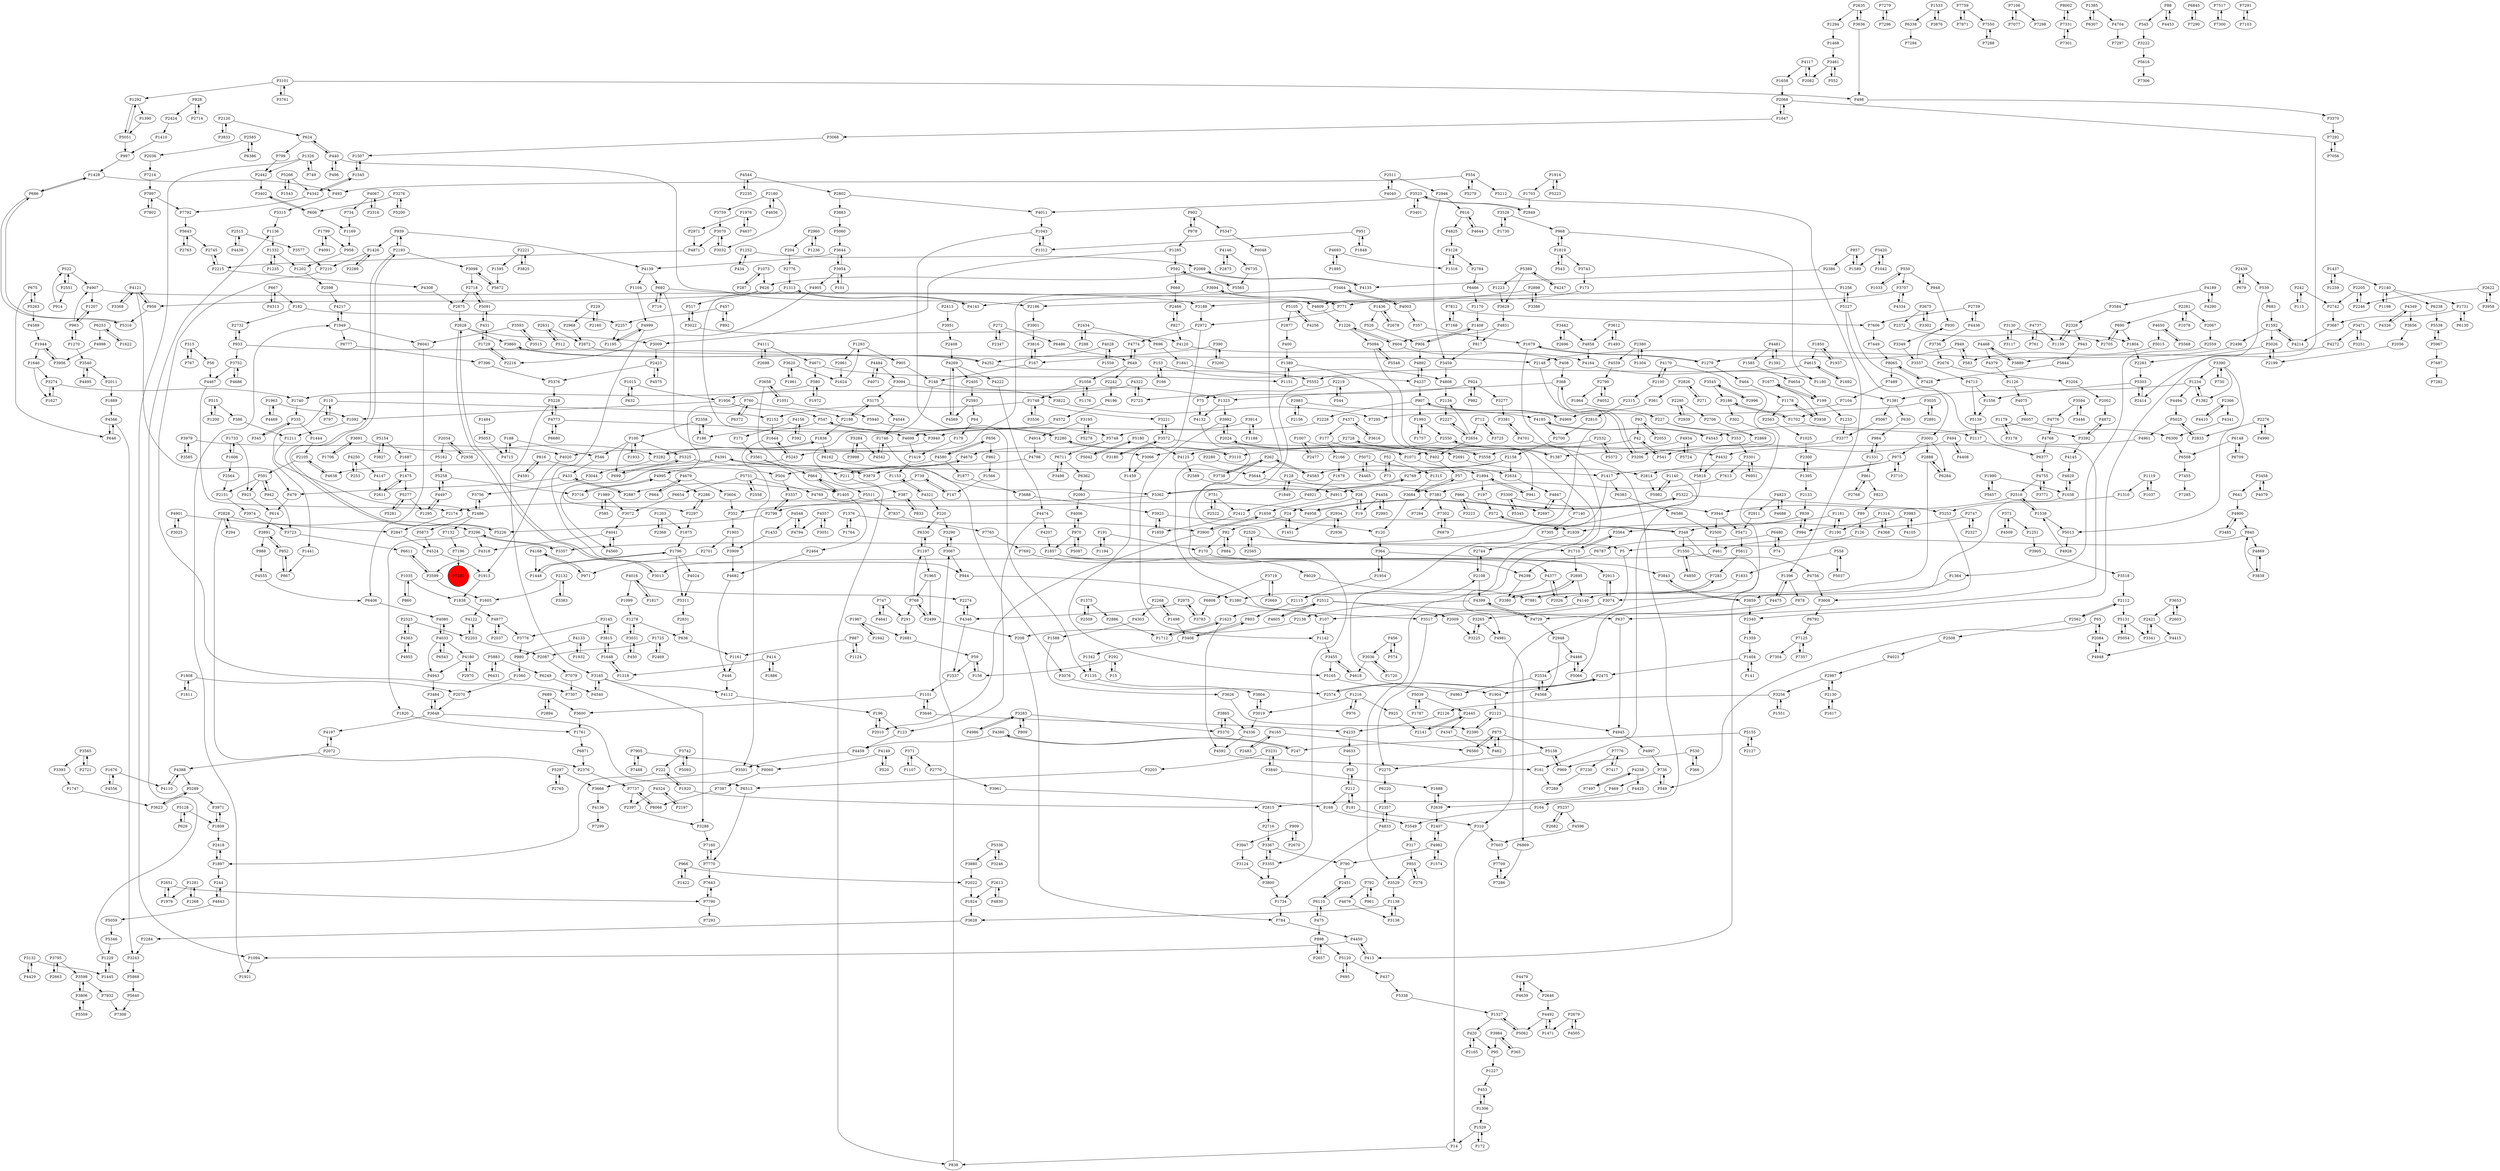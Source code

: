 digraph {
	P1428 -> P493
	P1498 -> P3408
	P2442 -> P3402
	P4592 -> P161
	P7104 -> P7295
	P3572 -> P3180
	P968 -> P1180
	P4877 -> P2037
	P2072 -> P4197
	P2358 -> P100
	P7279 -> P7296
	P1687 -> P1475
	P3761 -> P3101
	P1007 -> P2477
	P4133 -> P1932
	P4143 -> P1313
	P4388 -> P4110
	P3992 -> P2024
	P2961 -> P1624
	P3165 -> P3288
	P504 -> P3337
	P89 -> P126
	P4466 -> P5066
	P5568 -> P4650
	P161 -> P7289
	P1223 -> P3629
	P1007 -> P402
	P839 -> P994
	P4168 -> P971
	P1376 -> P1764
	P2523 -> P2203
	P4341 -> P6300
	P4197 -> P2072
	P2002 -> P4872
	P1533 -> P6338
	P14 -> P838
	P768 -> P1197
	P646 -> P4566
	P4020 -> P1913
	P1436 -> P526
	P3974 -> P3723
	P2728 -> P4125
	P3648 -> P4197
	P4140 -> P3517
	P2130 -> P2987
	P5062 -> P1527
	P4544 -> P2802
	P4222 -> P4474
	P2108 -> P4399
	P675 -> P646
	P3302 -> P3675
	P1894 -> P197
	P2295 -> P2939
	P335 -> P1444
	P1993 -> P1757
	P7905 -> P7488
	P3464 -> P4003
	P1731 -> P6130
	P1809 -> P2418
	P420 -> P2165
	P2993 -> P4454
	P5087 -> P970
	P1404 -> P141
	P4715 -> P188
	P3577 -> P7210
	P4117 -> P1658
	P1278 -> P636
	P1897 -> P2418
	P898 -> P2657
	P6298 -> P3380
	P3529 -> P1138
	P1877 -> P3688
	P7428 -> P8065
	P827 -> P2466
	P2423 -> P5376
	P2888 -> P6284
	P2281 -> P2067
	P1605 -> P4122
	P5094 -> P3529
	P4755 -> P3771
	P1498 -> P2268
	P1841 -> P4808
	P7417 -> P7776
	P498 -> P3370
	P3274 -> P1627
	P4349 -> P4326
	P2744 -> P2108
	P686 -> P5316
	P1710 -> P2695
	P5131 -> P5054
	P4548 -> P4794
	P3540 -> P2011
	P4997 -> P736
	P4052 -> P2790
	P7383 -> P7302
	P4347 -> P462
	P7759 -> P7871
	P1099 -> P1278
	P7106 -> P7077
	P554 -> P5279
	P1622 -> P6253
	P1734 -> P784
	P1256 -> P4609
	P220 -> P3290
	P4798 -> P3879
	P390 -> P167
	P2934 -> P1451
	P1729 -> P431
	P994 -> P839
	P592 -> P669
	P100 -> P1933
	P1058 -> P1748
	P2565 -> P2520
	P2946 -> P3459
	P2268 -> P1498
	P2340 -> P1359
	P2280 -> P547
	P2598 -> P4217
	P3442 -> P4858
	P2158 -> P4583
	P1259 -> P1437
	P4943 -> P3484
	P294 -> P2828
	P7286 -> P7709
	P4524 -> P1913
	P3742 -> P5093
	P6586 -> P2500
	P4147 -> P2611
	P949 -> P1279
	P2739 -> P4436
	P3265 -> P3225
	P2445 -> P2141
	P1316 -> P3128
	P3051 -> P4557
	P630 -> P984
	P3455 -> P5165
	P4363 -> P2523
	P1857 -> P6298
	P5072 -> P4465
	P3688 -> P3923
	P4492 -> P1471
	P3390 -> P5013
	P123 -> P4459
	P3251 -> P3471
	P1161 -> P446
	P4168 -> P1448
	P1659 -> P3900
	P1748 -> P2152
	P3938 -> P1178
	P6879 -> P7302
	P2869 -> P5818
	P541 -> P42
	P387 -> P833
	P1281 -> P1979
	P2551 -> P522
	P4170 -> P2100
	P1234 -> P1382
	P302 -> P1387
	P930 -> P3349
	P6508 -> P7455
	P3984 -> P365
	P3124 -> P3800
	P4033 -> P4180
	P8002 -> P7331
	P371 -> P2770
	P2123 -> P2390
	P2913 -> P3074
	P469 -> P2815
	P1417 -> P1380
	P4149 -> P520
	P4149 -> P8060
	P4388 -> P5289
	P5066 -> P4466
	P3393 -> P1747
	P966 -> P2022
	P6611 -> P3599
	P1382 -> P1234
	P2408 -> P4269
	P5059 -> P5346
	P4823 -> P2911
	P924 -> P982
	P5552 -> P3355
	P768 -> P291
	P1405 -> P864
	P522 -> P4907
	P771 -> P2972
	P1292 -> P1390
	P580 -> P1972
	P2424 -> P1410
	P288 -> P2434
	P712 -> P3725
	P390 -> P3200
	P7214 -> P7997
	P3074 -> P3265
	P1107 -> P371
	P291 -> P2681
	P809 -> P3283
	P3283 -> P4986
	P3001 -> P6284
	P4474 -> P123
	P1617 -> P2130
	P2469 -> P1725
	P1268 -> P1281
	P1364 -> P3074
	P4755 -> P2518
	P1094 -> P1921
	P7932 -> P7308
	P1310 -> P5253
	P2113 -> P803
	P2380 -> P4559
	P669 -> P2466
	P3044 -> P3756
	P887 -> P1161
	P5105 -> P4256
	P3001 -> P2888
	P5015 -> P583
	P2611 -> P1475
	P1178 -> P2563
	P1448 -> P1796
	P4185 -> P2700
	P1914 -> P5223
	P82 -> P170
	P2117 -> P6377
	P1559 -> P4028
	P624 -> P440
	P2087 -> P7079
	P1796 -> P1448
	P924 -> P2723
	P2747 -> P348
	P5072 -> P2634
	P7812 -> P7606
	P958 -> P1202
	P4572 -> P4698
	P5154 -> P3827
	P2105 -> P591
	P4170 -> P5066
	P366 -> P530
	P2875 -> P4146
	P3865 -> P4336
	P153 -> P166
	P2451 -> P6110
	P4346 -> P2537
	P3710 -> P975
	P4945 -> P4997
	P1824 -> P3628
	P1895 -> P4693
	P909 -> P2670
	P177 -> P2691
	P3035 -> P2891
	P1138 -> P3628
	P3098 -> P2718
	P5883 -> P6249
	P695 -> P5120
	P4892 -> P4237
	P335 -> P345
	P7997 -> P7792
	P1073 -> P287
	P5162 -> P5258
	P4557 -> P4794
	P1140 -> P5982
	P3594 -> P4776
	P3471 -> P4272
	P3031 -> P450
	P4704 -> P7297
	P7776 -> P7230
	P5731 -> P2558
	P2215 -> P4308
	P5 -> P310
	P1550 -> P4850
	P3523 -> P3401
	P7132 -> P7196
	P4774 -> P649
	P3771 -> P4755
	P3840 -> P3231
	P2034 -> P2938
	P2718 -> P2675
	P4871 -> P2215
	P2216 -> P1729
	P8029 -> P7881
	P197 -> P572
	P1990 -> P1038
	P2132 -> P3383
	P3256 -> P1551
	P414 -> P1886
	P2972 -> P1459
	P4033 -> P4080
	P1015 -> P1956
	P1748 -> P3536
	P1949 -> P6041
	P7997 -> P7802
	P1703 -> P2949
	P95 -> P1227
	P1252 -> P2069
	P2551 -> P914
	P6383 -> P6586
	P5883 -> P6431
	P4391 -> P3879
	P1015 -> P632
	P2523 -> P4363
	P1949 -> P6777
	P951 -> P1312
	P2439 -> P679
	P1170 -> P1408
	P1035 -> P860
	P3653 -> P2421
	P2522 -> P751
	P2284 -> P3243
	P4877 -> P3776
	P3725 -> P712
	P892 -> P457
	P8065 -> P7428
	P2558 -> P5731
	P7770 -> P7643
	P1677 -> P199
	P3752 -> P4467
	P2763 -> P5643
	P1176 -> P1058
	P28 -> P19
	P402 -> P57
	P3420 -> P1589
	P1545 -> P4342
	P1226 -> P604
	P4321 -> P220
	P683 -> P1592
	P1408 -> P904
	P4091 -> P1799
	P6480 -> P74
	P790 -> P2451
	P1313 -> P4143
	P3485 -> P4900
	P768 -> P2499
	P2698 -> P4111
	P526 -> P904
	P494 -> P4408
	P7396 -> P5376
	P4823 -> P4688
	P3743 -> P173
	P2205 -> P2742
	P5289 -> P3971
	P3838 -> P4869
	P4326 -> P4349
	P6338 -> P7294
	P5200 -> P3276
	P970 -> P4006
	P546 -> P433
	P2174 -> P2847
	P878 -> P4729
	P211 -> P387
	P2888 -> P4140
	P692 -> P719
	P686 -> P1428
	P1624 -> P1293
	P948 -> P930
	P591 -> P942
	P4003 -> P357
	P6711 -> P3498
	P167 -> P3816
	P1313 -> P3940
	P4794 -> P4548
	P3827 -> P5154
	P1538 -> P5013
	P1169 -> P958
	P4322 -> P1956
	P220 -> P6330
	P5565 -> P592
	P7455 -> P7285
	P2706 -> P2869
	P1408 -> P817
	P5165 -> P1904
	P1285 -> P3009
	P4468 -> P3889
	P2550 -> P3066
	P2716 -> P3367
	P310 -> P7603
	P4679 -> P3604
	P1592 -> P5026
	P110 -> P797
	P6792 -> P7125
	P5509 -> P3806
	P24 -> P1451
	P1799 -> P4091
	P5093 -> P3742
	P3561 -> P864
	P2414 -> P5303
	P4023 -> P2987
	P5180 -> P4125
	P3368 -> P4121
	P1976 -> P4637
	P433 -> P479
	P7905 -> P8060
	P7288 -> P7550
	P2520 -> P1710
	P4121 -> P3368
	P4121 -> P956
	P1954 -> P364
	P6480 -> P6787
	P2439 -> P539
	P988 -> P4555
	P1331 -> P984
	P73 -> P52
	P5091 -> P431
	P3392 -> P4145
	P3128 -> P2784
	P4006 -> P970
	P4410 -> P2366
	P3383 -> P2132
	P1375 -> P2886
	P2634 -> P4847
	P550 -> P3707
	P2276 -> P2833
	P272 -> P2347
	P3623 -> P5289
	P852 -> P867
	P3280 -> P1417
	P1179 -> P3178
	P1606 -> P1733
	P4075 -> P6057
	P3009 -> P2423
	P1937 -> P1850
	P88 -> P545
	P3296 -> P3357
	P1903 -> P2701
	P2037 -> P4877
	P182 -> P2732
	P2180 -> P3759
	P3446 -> P3594
	P1417 -> P6383
	P1035 -> P1838
	P558 -> P1833
	P4901 -> P3025
	P3223 -> P866
	P42 -> P541
	P6377 -> P4755
	P7489 -> P7104
	P4346 -> P2274
	P1306 -> P453
	P2126 -> P4233
	P5336 -> P3246
	P4497 -> P5258
	P3565 -> P3393
	P2140 -> P1731
	P624 -> P799
	P3646 -> P1101
	P574 -> P456
	P6560 -> P875
	P4670 -> P211
	P4439 -> P2515
	P2675 -> P2628
	P3859 -> P3843
	P4773 -> P5228
	P2165 -> P420
	P2315 -> P2810
	P262 -> P3738
	P855 -> P278
	P1730 -> P3528
	P4469 -> P1963
	P1920 -> P222
	P2872 -> P2148
	P5155 -> P247
	P4252 -> P5552
	P6057 -> P4543
	P2357 -> P4833
	P861 -> P823
	P4540 -> P3165
	P4969 -> P907
	P4467 -> P2174
	P4958 -> P5322
	P3523 -> P2949
	P530 -> P969
	P1648 -> P3815
	P3909 -> P4682
	P2971 -> P4871
	P2728 -> P3558
	P1256 -> P5127
	P3905 -> P3518
	P2328 -> P1159
	P816 -> P4591
	P368 -> P1323
	P5303 -> P1556
	P2585 -> P6386
	P2802 -> P3883
	P2696 -> P3442
	P6253 -> P1622
	P7331 -> P8002
	P6680 -> P4773
	P7077 -> P7106
	P2300 -> P1395
	P1702 -> P5186
	P1731 -> P3687
	P3130 -> P1804
	P1819 -> P3743
	P2327 -> P2747
	P939 -> P2193
	P242 -> P2742
	P3341 -> P2421
	P3117 -> P3130
	P5042 -> P5180
	P4776 -> P4768
	P1747 -> P3623
	P1848 -> P951
	P616 -> P4644
	P1216 -> P3019
	P3067 -> P944
	P3282 -> P1836
	P2603 -> P3653
	P4105 -> P3983
	P2654 -> P2134
	P2515 -> P3577
	P196 -> P2010
	P3954 -> P101
	P8066 -> P7737
	P6307 -> P1385
	P5284 -> P4542
	P414 -> P1318
	P6372 -> P760
	P1761 -> P6871
	P2297 -> P1875
	P4825 -> P3128
	P4391 -> P4638
	P4999 -> P1195
	P3658 -> P3362
	P3716 -> P4995
	P3900 -> P1659
	P3101 -> P498
	P2134 -> P2227
	P3719 -> P6808
	P3408 -> P1342
	P2613 -> P1824
	P2676 -> P3204
	P530 -> P366
	P2512 -> P4605
	P4481 -> P1392
	P292 -> P15
	P547 -> P186
	P3461 -> P552
	P1092 -> P1211
	P6777 -> P7396
	P1746 -> P4542
	P3646 -> P4233
	P799 -> P2442
	P1179 -> P3392
	P1216 -> P976
	P2894 -> P689
	P128 -> P28
	P656 -> P862
	P3036 -> P1720
	P1389 -> P1151
	P3616 -> P4371
	P7871 -> P7759
	P4041 -> P4560
	P1692 -> P4615
	P1678 -> P4921
	P3954 -> P3644
	P626 -> P517
	P2705 -> P690
	P1894 -> P941
	P6869 -> P7286
	P4833 -> P1734
	P1961 -> P3620
	P739 -> P147
	P42 -> P3110
	P1235 -> P1332
	P4583 -> P262
	P3806 -> P3598
	P6431 -> P5883
	P440 -> P496
	P1140 -> P161
	P4125 -> P2589
	P348 -> P1550
	P1437 -> P2140
	P951 -> P1848
	P554 -> P493
	P689 -> P3600
	P2423 -> P4575
	P7210 -> P7307
	P4112 -> P196
	P3951 -> P2408
	P4556 -> P1676
	P4120 -> P4164
	P5258 -> P4497
	P3545 -> P2996
	P7687 -> P7282
	P1658 -> P2068
	P7160 -> P7770
	P7606 -> P7449
	P1606 -> P2564
	P1295 -> P4497
	P65 -> P549
	P3691 -> P1706
	P4773 -> P6680
	P4033 -> P4943
	P1956 -> P1092
	P862 -> P1566
	P1202 -> P2598
	P461 -> P3013
	P364 -> P3843
	P2407 -> P4982
	P3947 -> P3124
	P7709 -> P7286
	P5748 -> P6711
	P861 -> P2768
	P74 -> P6480
	P3094 -> P3175
	P923 -> P614
	P2563 -> P1025
	P1956 -> P547
	P7792 -> P5643
	P7812 -> P7168
	P4633 -> P55
	P4380 -> P247
	P4484 -> P4071
	P3944 -> P5471
	P2628 -> P3860
	P4693 -> P1316
	P2635 -> P3636
	P4650 -> P5568
	P4544 -> P2235
	P191 -> P1194
	P5051 -> P997
	P2631 -> P512
	P7881 -> P7283
	P52 -> P73
	P3110 -> P2280
	P3684 -> P120
	P2798 -> P3337
	P4432 -> P5818
	P1426 -> P2289
	P1920 -> P2815
	P3961 -> P168
	P1468 -> P3461
	P2765 -> P5297
	P413 -> P4450
	P2975 -> P3783
	P365 -> P3984
	P5511 -> P2798
	P7140 -> P7305
	P5155 -> P2127
	P2180 -> P4656
	P4342 -> P7792
	P866 -> P2697
	P1875 -> P1796
	P3979 -> P3585
	P736 -> P549
	P3175 -> P4044
	P2486 -> P5873
	P4637 -> P1976
	P734 -> P1169
	P4713 -> P1556
	P3594 -> P3446
	P4568 -> P2534
	P244 -> P4843
	P7383 -> P7284
	P4474 -> P4207
	P2593 -> P64
	P4934 -> P3558
	P583 -> P949
	P3891 -> P988
	P1422 -> P966
	P2776 -> P1313
	P2486 -> P7132
	P760 -> P2297
	P2574 -> P2475
	P4269 -> P4222
	P4639 -> P4479
	P7296 -> P7279
	P792 -> P4676
	P5091 -> P2718
	P515 -> P1200
	P5228 -> P4773
	P2295 -> P2706
	P907 -> P4969
	P904 -> P4892
	P4986 -> P3283
	P2898 -> P3386
	P2140 -> P1198
	P2622 -> P3958
	P4557 -> P3051
	P4591 -> P816
	P3274 -> P1740
	P5281 -> P5277
	P6513 -> P7770
	P1864 -> P227
	P5731 -> P4769
	P2193 -> P3098
	P636 -> P1161
	P315 -> P56
	P3283 -> P5370
	P5105 -> P2877
	P171 -> P3561
	P1037 -> P1119
	P3983 -> P994
	P2701 -> P971
	P6845 -> P7290
	P4858 -> P4164
	P186 -> P2358
	P3707 -> P4334
	P1304 -> P2380
	P6162 -> P5644
	P1285 -> P592
	P2593 -> P4569
	P4132 -> P3517
	P5277 -> P5281
	P2072 -> P4388
	P550 -> P948
	P5724 -> P4934
	P4830 -> P2613
	P4609 -> P1226
	P2483 -> P4165
	P7759 -> P7550
	P4495 -> P3540
	P1445 -> P1229
	P3880 -> P2022
	P1433 -> P3909
	P2635 -> P1294
	P4380 -> P4459
	P2589 -> P4911
	P2739 -> P7606
	P1197 -> P1965
	P93 -> P42
	P1236 -> P2960
	P4067 -> P3316
	P3572 -> P4432
	P942 -> P591
	P4258 -> P4425
	P550 -> P1033
	P761 -> P4737
	P2010 -> P196
	P4955 -> P4363
	P147 -> P739
	P5223 -> P1914
	P1679 -> P1279
	P3752 -> P4686
	P4040 -> P2511
	P3032 -> P3070
	P4688 -> P4823
	P3367 -> P3355
	P543 -> P1819
	P6654 -> P3072
	P2828 -> P294
	P2714 -> P828
	P164 -> P3549
	P2663 -> P3795
	P857 -> P2386
	P278 -> P855
	P2654 -> P402
	P4165 -> P6560
	P1180 -> P1381
	P3694 -> P5243
	P2421 -> P3341
	P3940 -> P4020
	P1894 -> P4911
	P400 -> P1389
	P1294 -> P1468
	P1437 -> P1259
	P2691 -> P2814
	P3984 -> P95
	P5982 -> P1140
	P2987 -> P2130
	P3914 -> P5748
	P7550 -> P7288
	P3815 -> P1648
	P2268 -> P4303
	P1292 -> P5051
	P4041 -> P4318
	P2386 -> P4135
	P7497 -> P4258
	P943 -> P5844
	P2500 -> P461
	P626 -> P956
	P817 -> P3459
	P4847 -> P2697
	P3653 -> P2603
	P100 -> P5325
	P3795 -> P2663
	P2372 -> P2705
	P1989 -> P3072
	P2132 -> P1605
	P1326 -> P749
	P4247 -> P5389
	P784 -> P4450
	P4928 -> P1538
	P3584 -> P2328
	P1538 -> P2518
	P6253 -> P4998
	P2197 -> P4324
	P3195 -> P4914
	P3066 -> P1459
	P2193 -> P939
	P2831 -> P636
	P1648 -> P1318
	P3128 -> P1316
	P522 -> P2551
	P1451 -> P24
	P3067 -> P3290
	P6466 -> P1170
	P2281 -> P1078
	P1126 -> P4075
	P4111 -> P2698
	P2562 -> P2112
	P5026 -> P2283
	P2328 -> P943
	P3290 -> P3067
	P2960 -> P1236
	P1293 -> P905
	P2198 -> P3175
	P4756 -> P3608
	P1441 -> P867
	P315 -> P767
	P153 -> P4237
	P1104 -> P4999
	P978 -> P902
	P1836 -> P6162
	P1181 -> P1190
	P2140 -> P6238
	P3377 -> P3206
	P272 -> P6486
	P2559 -> P1364
	P2405 -> P2593
	P3558 -> P2728
	P2024 -> P1071
	P1033 -> P550
	P2228 -> P3940
	P3956 -> P1944
	P3636 -> P498
	P1702 -> P2117
	P4905 -> P2216
	P1375 -> P2509
	P2082 -> P4117
	P5212 -> P1396
	P1507 -> P1545
	P2970 -> P4180
	P5051 -> P1292
	P4028 -> P4252
	P110 -> P2152
	P4494 -> P5025
	P2877 -> P400
	P760 -> P6372
	P1323 -> P4132
	P494 -> P541
	P1592 -> P4214
	P3825 -> P2221
	P5120 -> P695
	P949 -> P583
	P898 -> P5120
	P4656 -> P2180
	P3296 -> P1820
	P3098 -> P5672
	P287 -> P1073
	P3795 -> P3598
	P2768 -> P861
	P3518 -> P2112
	P1585 -> P4654
	P222 -> P1897
	P3901 -> P3816
	P747 -> P291
	P1623 -> P4592
	P4907 -> P3188
	P3675 -> P2372
	P2100 -> P2315
	P2670 -> P909
	P2723 -> P4322
	P2158 -> P2634
	P5389 -> P3629
	P2242 -> P6196
	P4737 -> P1159
	P4269 -> P2405
	P614 -> P3891
	P5139 -> P2117
	P3068 -> P1507
	P749 -> P1326
	P6130 -> P1731
	P3628 -> P2284
	P2678 -> P1436
	P3865 -> P5370
	P55 -> P212
	P592 -> P5565
	P970 -> P1857
	P3132 -> P1445
	P6871 -> P2376
	P1796 -> P5311
	P3565 -> P2721
	P1151 -> P1389
	P3296 -> P4318
	P262 -> P4583
	P2024 -> P3992
	P4111 -> P4671
	P699 -> P5325
	P2068 -> P1647
	P803 -> P3408
	P3648 -> P3484
	P4569 -> P4269
	P545 -> P3222
	P2512 -> P1623
	P222 -> P1920
	P1278 -> P3031
	P1404 -> P2475
	P2368 -> P1203
	P4901 -> P2847
	P120 -> P364
	P6711 -> P6362
	P4982 -> P790
	P5967 -> P5538
	P2695 -> P4140
	P606 -> P1169
	P4701 -> P4981
	P2960 -> P204
	P2518 -> P3944
	P1944 -> P3956
	P3225 -> P3265
	P6041 -> P6406
	P212 -> P55
	P4479 -> P4639
	P3598 -> P7932
	P2520 -> P2565
	P115 -> P242
	P3517 -> P2275
	P520 -> P4149
	P2518 -> P1538
	P56 -> P4467
	P3315 -> P1136
	P1543 -> P5266
	P166 -> P153
	P1967 -> P2681
	P1181 -> P1839
	P2639 -> P2407
	P606 -> P3402
	P4156 -> P171
	P679 -> P2439
	P3390 -> P1382
	P4729 -> P2948
	P4233 -> P4633
	P2550 -> P1387
	P1820 -> P1761
	P3599 -> P6611
	P2613 -> P4830
	P310 -> P14
	P747 -> P4641
	P204 -> P2776
	P2186 -> P3901
	P1972 -> P580
	P3572 -> P3221
	P4146 -> P6735
	P969 -> P5138
	P2508 -> P4023
	P852 -> P3891
	P1989 -> P585
	P3101 -> P3761
	P5672 -> P3098
	P5940 -> P5748
	P7517 -> P7300
	P4914 -> P4798
	P75 -> P4132
	P1190 -> P1181
	P5873 -> P4524
	P1211 -> P2486
	P4067 -> P734
	P1921 -> P1949
	P168 -> P3549
	P3188 -> P2972
	P1315 -> P3684
	P6196 -> P4572
	P2219 -> P544
	P667 -> P182
	P760 -> P2198
	P6110 -> P475
	P629 -> P5128
	P1234 -> P4494
	P2108 -> P2744
	P902 -> P5347
	P1203 -> P2368
	P3282 -> P3044
	P172 -> P1529
	P4575 -> P2423
	P3195 -> P5278
	P3859 -> P2340
	P4481 -> P1585
	P4408 -> P494
	P1646 -> P3274
	P604 -> P1226
	P357 -> P1679
	P3691 -> P3282
	P3620 -> P1624
	P3838 -> P840
	P840 -> P461
	P515 -> P386
	P2534 -> P4568
	P2486 -> P3756
	P1574 -> P4982
	P1804 -> P2283
	P1234 -> P1381
	P1746 -> P3076
	P2534 -> P4963
	P6110 -> P2451
	P2084 -> P65
	P4729 -> P4399
	P52 -> P1315
	P5154 -> P1687
	P5289 -> P3623
	P2130 -> P1617
	P364 -> P1954
	P6330 -> P1197
	P2679 -> P4505
	P3362 -> P2769
	P253 -> P4250
	P6148 -> P6508
	P3883 -> P5060
	P2056 -> P2199
	P1101 -> P3600
	P2227 -> P2654
	P440 -> P2186
	P3891 -> P852
	P408 -> P368
	P3458 -> P4079
	P4189 -> P3584
	P199 -> P1677
	P1251 -> P3905
	P3564 -> P1710
	P875 -> P462
	P2221 -> P1595
	P4121 -> P479
	P1551 -> P3256
	P1914 -> P1703
	P3022 -> P4120
	P1965 -> P768
	P5297 -> P2765
	P1963 -> P4469
	P2949 -> P3523
	P5060 -> P3644
	P5967 -> P7687
	P1153 -> P4321
	P2886 -> P1712
	P4995 -> P3716
	P4117 -> P2082
	P2123 -> P4945
	P126 -> P5
	P7125 -> P7304
	P2120 -> P624
	P7283 -> P7881
	P4256 -> P5105
	P2198 -> P1836
	P5243 -> P1644
	P914 -> P522
	P547 -> P2280
	P4436 -> P3736
	P179 -> P1419
	P984 -> P1331
	P15 -> P292
	P2022 -> P1824
	P5616 -> P7306
	P3958 -> P2622
	P4214 -> P1592
	P1227 -> P453
	P1071 -> P1894
	P7291 -> P7103
	P1216 -> P925
	P4650 -> P5015
	P689 -> P2894
	P110 -> P1441
	P2026 -> P4377
	P907 -> P1993
	P580 -> P1740
	P59 -> P2537
	P860 -> P1035
	P4016 -> P2274
	P5026 -> P2199
	P2105 -> P4638
	P1904 -> P2123
	P496 -> P440
	P1306 -> P1529
	P649 -> P2242
	P3923 -> P1839
	P975 -> P1417
	P909 -> P3947
	P816 -> P504
	P823 -> P89
	P3013 -> P2628
	P3301 -> P7613
	P4644 -> P616
	P101 -> P3954
	P5278 -> P3195
	P453 -> P1306
	P1396 -> P4475
	P2828 -> P2376
	P2274 -> P4346
	P2445 -> P4347
	P857 -> P1589
	P2975 -> P4346
	P5644 -> P7383
	P3277 -> P3381
	P3889 -> P4468
	P4850 -> P1550
	P2769 -> P3362
	P3357 -> P3296
	P4139 -> P692
	P1527 -> P5062
	P4336 -> P4592
	P4145 -> P4629
	P5844 -> P7428
	P7387 -> P8066
	P4638 -> P2105
	P82 -> P884
	P1419 -> P1153
	P7449 -> P8065
	P1740 -> P335
	P6048 -> P5644
	P5322 -> P4958
	P5818 -> P7305
	P3221 -> P3572
	P5372 -> P2532
	P1849 -> P128
	P6220 -> P2357
	P4454 -> P2993
	P7103 -> P7291
	P3528 -> P1730
	P649 -> P1058
	P3515 -> P3593
	P2380 -> P1304
	P4831 -> P817
	P5316 -> P686
	P4024 -> P5311
	P2376 -> P7737
	P4693 -> P1895
	P1676 -> P4110
	P4963 -> P2108
	P3019 -> P4336
	P3355 -> P3367
	P2466 -> P827
	P4371 -> P177
	P2639 -> P1688
	P1195 -> P4999
	P1527 -> P420
	P902 -> P978
	P3600 -> P1761
	P2412 -> P1859
	P3608 -> P6792
	P2156 -> P2983
	P1932 -> P4133
	P667 -> P4313
	P1025 -> P2300
	P3256 -> P2126
	P4080 -> P4033
	P7837 -> P7765
	P6735 -> P5565
	P4313 -> P667
	P1178 -> P3938
	P5186 -> P302
	P3719 -> P2669
	P2203 -> P2087
	P4399 -> P2138
	P2810 -> P2700
	P1886 -> P414
	P456 -> P574
	P3536 -> P1748
	P1566 -> P147
	P2297 -> P2286
	P6386 -> P2585
	P440 -> P624
	P1293 -> P2961
	P4961 -> P4432
	P730 -> P3390
	P1136 -> P1332
	P3658 -> P1051
	P1043 -> P1312
	P3612 -> P1493
	P475 -> P898
	P692 -> P4609
	P5389 -> P1223
	P7331 -> P7301
	P956 -> P5316
	P4679 -> P664
	P4133 -> P980
	P3523 -> P4011
	P8060 -> P7387
	P4342 -> P1545
	P4318 -> P3599
	P5228 -> P3165
	P3684 -> P57
	P3200 -> P390
	P5548 -> P5094
	P371 -> P1107
	P4990 -> P2276
	P1436 -> P2678
	P4872 -> P3392
	P4207 -> P1857
	P2215 -> P2745
	P348 -> P572
	P2826 -> P361
	P3076 -> P2574
	P1207 -> P963
	P5538 -> P5967
	P5243 -> P4995
	P3666 -> P4136
	P4847 -> P7140
	P475 -> P6110
	P2631 -> P2872
	P7168 -> P7812
	P3604 -> P352
	P939 -> P4139
	P3815 -> P3145
	P3498 -> P6711
	P1954 -> P2113
	P3944 -> P2500
	P457 -> P892
	P4165 -> P2483
	P2646 -> P4492
	P751 -> P2412
	P5277 -> P1295
	P1395 -> P2133
	P4686 -> P3752
	P1979 -> P2651
	P1592 -> P2496
	P1060 -> P2070
	P457 -> P2257
	P7056 -> P7292
	P4459 -> P3591
	P2100 -> P4170
	P3145 -> P3776
	P4701 -> P3381
	P1051 -> P5940
	P348 -> P413
	P1318 -> P1648
	P1229 -> P1445
	P2669 -> P3719
	P1729 -> P2216
	P188 -> P546
	P4258 -> P7497
	P2366 -> P4410
	P4454 -> P19
	P1799 -> P958
	P4164 -> P1180
	P3971 -> P1809
	P1710 -> P3564
	P3392 -> P4872
	P3362 -> P2174
	P1993 -> P2550
	P1038 -> P4629
	P2833 -> P5025
	P6148 -> P6709
	P966 -> P1422
	P5131 -> P3341
	P2276 -> P4990
	P942 -> P3723
	P6543 -> P4033
	P2011 -> P1889
	P1556 -> P5139
	P7692 -> P8029
	P1381 -> P630
	P3204 -> P2002
	P3035 -> P1702
	P3381 -> P4701
	P5279 -> P554
	P4252 -> P3860
	P2203 -> P4122
	P188 -> P4715
	P1787 -> P5039
	P905 -> P148
	P1359 -> P1404
	P4349 -> P3656
	P2148 -> P3357
	P5138 -> P2275
	P1859 -> P3923
	P1159 -> P2328
	P933 -> P2732
	P4900 -> P840
	P855 -> P3529
	P4998 -> P3956
	P2887 -> P433
	P1326 -> P1094
	P3243 -> P5868
	P368 -> P3206
	P373 -> P1251
	P3557 -> P4713
	P554 -> P5212
	P3370 -> P7292
	P6406 -> P4080
	P2742 -> P3687
	P4589 -> P1944
	P5053 -> P4715
	P1390 -> P5051
	P1942 -> P1967
	P6300 -> P6508
	P4921 -> P2412
	P4016 -> P1817
	P4629 -> P1038
	P2280 -> P3110
	P2397 -> P3288
	P199 -> P1233
	P4682 -> P446
	P5338 -> P1527
	P2496 -> P2148
	P2151 -> P3974
	P2537 -> P1101
	P944 -> P1380
	P59 -> P156
	P317 -> P855
	P4189 -> P4290
	P978 -> P1285
	P4250 -> P4147
	P1197 -> P6330
	P3675 -> P3302
	P4615 -> P1692
	P4071 -> P4484
	P1475 -> P2611
	P2221 -> P3825
	P3231 -> P3203
	P3459 -> P4808
	P2084 -> P4948
	P963 -> P4907
	P3471 -> P3251
	P7357 -> P7125
	P4324 -> P2397
	P3300 -> P5345
	P2948 -> P4466
	P2180 -> P3032
	P1385 -> P6307
	P544 -> P2219
	P3742 -> P222
	P4907 -> P1207
	P1135 -> P3804
	P5263 -> P4589
	P1194 -> P191
	P1426 -> P7210
	P3694 -> P771
	P3561 -> P1405
	P3072 -> P4041
	P1725 -> P2469
	P1889 -> P4566
	P751 -> P2522
	P5253 -> P3608
	P464 -> P1178
	P3288 -> P7160
	P2138 -> P208
	P2983 -> P2156
	P19 -> P28
	P4948 -> P2084
	P4548 -> P1433
	P2972 -> P4774
	P2499 -> P208
	P433 -> P2887
	P2814 -> P5982
	P6808 -> P3783
	P170 -> P4377
	P7802 -> P7997
	P3402 -> P606
	P2679 -> P1471
	P1808 -> P2070
	P1380 -> P107
	P1976 -> P2971
	P3276 -> P606
	P690 -> P2705
	P4808 -> P2134
	P4466 -> P2534
	P1679 -> P164
	P1811 -> P1808
	P446 -> P4112
	P1314 -> P4368
	P3367 -> P790
	P833 -> P387
	P1323 -> P3992
	P7301 -> P7331
	P1270 -> P963
	P4671 -> P1151
	P373 -> P4509
	P5263 -> P675
	P2112 -> P2562
	P1392 -> P4481
	P4505 -> P2679
	P3265 -> P4981
	P1644 -> P3591
	P3246 -> P5336
	P3380 -> P2695
	P4560 -> P4041
	P1819 -> P543
	P1588 -> P3626
	P173 -> P3188
	P1071 -> P2024
	P2564 -> P2151
	P3876 -> P1533
	P7643 -> P7790
	P3629 -> P4831
	P4843 -> P5059
	P4180 -> P2970
	P968 -> P1819
	P2934 -> P2936
	P227 -> P2869
	P1138 -> P3138
	P7488 -> P7905
	P479 -> P614
	P4250 -> P253
	P3355 -> P3800
	P3484 -> P3648
	P3094 -> P3822
	P2802 -> P4011
	P2790 -> P1864
	P3738 -> P262
	P345 -> P335
	P7106 -> P7298
	P2275 -> P6220
	P3626 -> P2390
	P4450 -> P1094
	P5237 -> P2682
	P975 -> P2814
	P1990 -> P5457
	P2009 -> P3225
	P4363 -> P4955
	P2509 -> P1375
	P2790 -> P4052
	P980 -> P1060
	P5643 -> P2763
	P3455 -> P4618
	P976 -> P1216
	P1405 -> P2464
	P2987 -> P3256
	P2770 -> P3961
	P3759 -> P3070
	P3900 -> P2010
	P4566 -> P646
	P637 -> P4945
	P4618 -> P3455
	P431 -> P5091
	P517 -> P3022
	P1389 -> P941
	P2585 -> P2036
	P1623 -> P1712
	P866 -> P3223
	P262 -> P5
	P2160 -> P229
	P3656 -> P2056
	P2257 -> P1195
	P7776 -> P7417
	P1078 -> P2281
	P875 -> P5138
	P1529 -> P14
	P4475 -> P1396
	P2682 -> P5237
	P3822 -> P7295
	P2464 -> P4682
	P4011 -> P1043
	P3549 -> P317
	P3316 -> P4067
	P3840 -> P1688
	P93 -> P2053
	P3843 -> P3859
	P632 -> P1015
	P2732 -> P933
	P456 -> P3036
	P5640 -> P7308
	P181 -> P310
	P3031 -> P1278
	P3860 -> P4252
	P4615 -> P5552
	P591 -> P923
	P2036 -> P7214
	P4436 -> P2739
	P1712 -> P1623
	P5325 -> P699
	P1850 -> P4615
	P982 -> P924
	P4016 -> P1099
	P5127 -> P637
	P4654 -> P199
	P864 -> P5511
	P4033 -> P6543
	P3783 -> P2975
	P907 -> P2228
	P181 -> P212
	P167 -> P148
	P3442 -> P2696
	P2657 -> P898
	P828 -> P2424
	P2828 -> P3296
	P971 -> P4168
	P242 -> P115
	P4399 -> P4729
	P2141 -> P2445
	P2747 -> P2327
	P5868 -> P5640
	P227 -> P353
	P1279 -> P1679
	P2654 -> P2227
	P4492 -> P5062
	P4773 -> P4698
	P2700 -> P2158
	P3979 -> P4020
	P4999 -> P944
	P5128 -> P1809
	P2418 -> P1897
	P191 -> P170
	P4377 -> P2113
	P5025 -> P4961
	P5376 -> P5228
	P3206 -> P368
	P2477 -> P1007
	P970 -> P5087
	P1647 -> P3068
	P1119 -> P1037
	P5039 -> P1787
	P493 -> P3315
	P5643 -> P2745
	P558 -> P5037
	P7079 -> P7307
	P3222 -> P5616
	P5237 -> P4596
	P4237 -> P4892
	P1475 -> P5277
	P1200 -> P515
	P2695 -> P3380
	P1410 -> P997
	P2070 -> P3648
	P4371 -> P3616
	P2219 -> P75
	P353 -> P3301
	P1725 -> P2087
	P3776 -> P980
	P712 -> P2654
	P229 -> P2968
	P3276 -> P5200
	P2681 -> P59
	P6951 -> P3301
	P3620 -> P1961
	P827 -> P4120
	P696 -> P1841
	P5748 -> P4670
	P5266 -> P1543
	P4566 -> P3243
	P3914 -> P1188
	P4217 -> P1949
	P1493 -> P3612
	P5120 -> P437
	P431 -> P1729
	P5258 -> P3716
	P1897 -> P244
	P2499 -> P768
	P4737 -> P761
	P2532 -> P5372
	P128 -> P1849
	P7290 -> P6845
	P1188 -> P3914
	P1706 -> P3691
	P875 -> P6560
	P6362 -> P2093
	P3723 -> P6611
	P3644 -> P3954
	P3598 -> P3806
	P1808 -> P1811
	P3833 -> P2120
	P2390 -> P2123
	P6284 -> P2888
	P2511 -> P4040
	P3923 -> P1859
	P5037 -> P558
	P736 -> P469
	P5180 -> P5042
	P961 -> P792
	P4269 -> P4569
	P4475 -> P107
	P7302 -> P6879
	P975 -> P3710
	P2968 -> P2872
	P5311 -> P2831
	P3130 -> P3117
	P1042 -> P3420
	P3557 -> P930
	P1757 -> P1993
	P4596 -> P7603
	P2366 -> P4341
	P1644 -> P5243
	P5039 -> P2445
	P7196 -> P7281
	P5226 -> P2193
	P1764 -> P1376
	P352 -> P1903
	P4641 -> P747
	P4698 -> P1419
	P1312 -> P1043
	P2826 -> P271
	P3337 -> P2798
	P1331 -> P861
	P4833 -> P2357
	P616 -> P4825
	P3458 -> P641
	P1332 -> P1235
	P2651 -> P7790
	P5266 -> P4342
	P3165 -> P4540
	P5322 -> P5253
	P4079 -> P3458
	P3593 -> P6041
	P5025 -> P2833
	P792 -> P961
	P1836 -> P3282
	P4995 -> P2286
	P3998 -> P5284
	P1963 -> P1092
	P64 -> P179
	P939 -> P1426
	P767 -> P315
	P2628 -> P3013
	P1051 -> P3658
	P1944 -> P1646
	P884 -> P82
	P2948 -> P4568
	P4497 -> P1295
	P1381 -> P5067
	P3464 -> P4143
	P3175 -> P2198
	P177 -> P2166
	P1933 -> P100
	P3800 -> P1734
	P1733 -> P923
	P7613 -> P7383
	P2205 -> P2246
	P5067 -> P3377
	P3420 -> P1042
	P4831 -> P604
	P549 -> P736
	P4843 -> P244
	P156 -> P59
	P2069 -> P626
	P2946 -> P616
	P4377 -> P2026
	P649 -> P4774
	P2622 -> P2246
	P4981 -> P6869
	P3593 -> P3515
	P924 -> P3277
	P5471 -> P5612
	P3585 -> P3979
	P1332 -> P1202
	P1326 -> P2442
	P2898 -> P2186
	P5284 -> P3998
	P4453 -> P88
	P271 -> P2826
	P1688 -> P2639
	P4110 -> P4388
	P2120 -> P3833
	P1817 -> P4016
	P1428 -> P686
	P867 -> P852
	P3036 -> P4618
	P840 -> P4869
	P4185 -> P4543
	P4605 -> P2512
	P1733 -> P1606
	P2413 -> P3951
	P1659 -> P120
	P3390 -> P1234
	P229 -> P2160
	P1965 -> P2499
	P4139 -> P1104
	P2936 -> P2934
	P4391 -> P4560
	P4303 -> P1588
	P2358 -> P186
	P2127 -> P5155
	P797 -> P110
	P57 -> P3684
	P3992 -> P1142
	P1589 -> P857
	P3599 -> P1605
	P3612 -> P4858
	P771 -> P3694
	P1833 -> P2026
	P392 -> P4156
	P2246 -> P2205
	P4135 -> P2069
	P1529 -> P172
	P7300 -> P7517
	P1484 -> P5053
	P5325 -> P211
	P1459 -> P5165
	P462 -> P875
	P839 -> P3564
	P6486 -> P649
	P1819 -> P968
	P1396 -> P878
	P2562 -> P2508
	P4869 -> P3838
	P3132 -> P4429
	P5511 -> P7837
	P1226 -> P5094
	P3386 -> P2898
	P100 -> P699
	P2532 -> P1071
	P552 -> P3461
	P512 -> P2631
	P3816 -> P167
	P997 -> P1428
	P5127 -> P3001
	P107 -> P1142
	P2283 -> P5303
	P7737 -> P8066
	P420 -> P95
	P572 -> P348
	P1142 -> P3455
	P1270 -> P3540
	P4003 -> P3464
	P4290 -> P4189
	P208 -> P784
	P3074 -> P2913
	P4543 -> P4185
	P2289 -> P1426
	P3001 -> P975
	P3736 -> P2676
	P3408 -> P803
	P3390 -> P730
	P1058 -> P1176
	P4559 -> P2790
	P1314 -> P1190
	P5336 -> P3880
	P4934 -> P5724
	P3879 -> P4391
	P838 -> P3067
	P292 -> P156
	P1252 -> P434
	P963 -> P1207
	P4429 -> P3132
	P1385 -> P4704
	P4180 -> P4943
	P5347 -> P6048
	P2511 -> P2946
	P2911 -> P5471
	P196 -> P123
	P3138 -> P1138
	P7230 -> P7289
	P1627 -> P3274
	P2235 -> P4544
	P437 -> P5338
	P2199 -> P5026
	P2152 -> P1644
	P4479 -> P2646
	P5346 -> P1229
	P5612 -> P7283
	P100 -> P546
	P4334 -> P3707
	P1838 -> P4877
	P386 -> P1211
	P3545 -> P5186
	P65 -> P2084
	P2434 -> P696
	P2939 -> P2295
	P2053 -> P93
	P4509 -> P373
	P2651 -> P1979
	P3806 -> P5509
	P4542 -> P1746
	P4415 -> P4948
	P434 -> P1252
	P5013 -> P4928
	P4136 -> P7299
	P3145 -> P3815
	P5127 -> P1256
	P1857 -> P2913
	P3301 -> P6951
	P3687 -> P4214
	P864 -> P1405
	P28 -> P24
	P148 -> P1323
	P1101 -> P3646
	P7292 -> P7056
	P4911 -> P1659
	P3101 -> P1292
	P5389 -> P4247
	P4982 -> P1574
	P2515 -> P4439
	P2718 -> P5091
	P690 -> P1804
	P2996 -> P3545
	P2938 -> P2034
	P8065 -> P7489
	P2983 -> P4185
	P4580 -> P656
	P2475 -> P2574
	P4028 -> P1559
	P7770 -> P7160
	P1748 -> P3221
	P4468 -> P4379
	P4122 -> P2203
	P4237 -> P907
	P5297 -> P3666
	P3954 -> P4905
	P4146 -> P2875
	P1949 -> P4217
	P1677 -> P3938
	P4484 -> P3094
	P3528 -> P968
	P3178 -> P1179
	P361 -> P4969
	P1198 -> P2140
	P2166 -> P1678
	P2034 -> P5162
	P4982 -> P2407
	P4580 -> P504
	P2798 -> P5226
	P5303 -> P2414
	P7737 -> P2397
	P5186 -> P1702
	P3180 -> P3572
	P4768 -> P6377
	P4450 -> P413
	P5457 -> P1990
	P2158 -> P2769
	P6238 -> P5538
	P5370 -> P3865
	P1387 -> P2550
	P7790 -> P7643
	P3707 -> P771
	P3019 -> P3804
	P1395 -> P2300
	P4465 -> P5072
	P4322 -> P2723
	P2286 -> P2297
	P3983 -> P4105
	P656 -> P4580
	P4272 -> P3889
	P4156 -> P392
	P1646 -> P1627
	P4324 -> P2197
	P1229 -> P1136
	P1550 -> P4756
	P4379 -> P1126
	P4580 -> P1877
	P2847 -> P4524
	P387 -> P352
	P1279 -> P464
	P3756 -> P2486
	P6249 -> P4540
	P1545 -> P1507
	P692 -> P3066
	P4368 -> P1314
	P1533 -> P3876
	P4900 -> P3485
	P5345 -> P3300
	P148 -> P838
	P3022 -> P517
	P212 -> P181
	P3636 -> P2635
	P2068 -> P2414
	P2421 -> P4415
	P1903 -> P3909
	P3644 -> P4139
	P539 -> P683
	P1809 -> P3971
	P1233 -> P3377
	P675 -> P5263
	P3283 -> P809
	P3349 -> P3557
	P963 -> P1270
	P7125 -> P7357
	P2721 -> P3565
	P88 -> P4453
	P1281 -> P1268
	P2475 -> P1904
	P3461 -> P2082
	P4425 -> P2639
	P5094 -> P5548
	P3165 -> P4112
	P4555 -> P6406
	P7790 -> P7293
	P182 -> P2257
	P2193 -> P5226
	P2784 -> P6466
	P887 -> P1124
	P739 -> P2887
	P4769 -> P4958
	P4671 -> P580
	P2512 -> P2009
	P6709 -> P6148
	P2112 -> P5131
	P2093 -> P4006
	P1647 -> P2068
	P1342 -> P1135
	P3070 -> P3032
	P3231 -> P3840
	P24 -> P82
	P1720 -> P3036
	P2281 -> P690
	P2815 -> P2716
	P247 -> P4380
	P1839 -> P2744
	P1471 -> P4492
	P450 -> P3031
	P2347 -> P272
	P3804 -> P3019
	P1038 -> P3859
	P4321 -> P1153
	P1119 -> P1310
	P6787 -> P6298
	P7765 -> P7692
	P4044 -> P1746
	P1203 -> P1875
	P719 -> P692
	P3540 -> P4495
	P5128 -> P629
	P2434 -> P288
	P925 -> P2141
	P2067 -> P2559
	P1043 -> P1135
	P828 -> P2714
	P3401 -> P3523
	P4713 -> P5139
	P211 -> P4670
	P2745 -> P2215
	P2512 -> P637
	P591 -> P2151
	P3203 -> P6513
	P7603 -> P7709
	P1850 -> P1937
	P2697 -> P4847
	P3070 -> P4871
	P1595 -> P5672
	P212 -> P168
	P1676 -> P4556
	P5138 -> P969
	P6057 -> P6300
	P933 -> P3752
	P5054 -> P5131
	P956 -> P4121
	P2133 -> P839
	P604 -> P408
	P2891 -> P3035
	P1444 -> P2105
	P2069 -> P4135
	P1124 -> P887
	P664 -> P4679
	P641 -> P4900
	P585 -> P1989
	P1376 -> P3900
	P5731 -> P6654
	P3648 -> P6513
	P933 -> P905
	P1967 -> P1942
	P941 -> P1894
	P1073 -> P626
	P3591 -> P3666
	P539 -> P2340
	P1796 -> P4024
	P2628 -> P3009
	P4308 -> P2675
	P3300 -> P3944
	P1913 -> P1838
	P4676 -> P3138
	P904 -> P1408
	P141 -> P1404
	P3025 -> P4901
	P7281 [shape=circle]
	P7281 [style=filled]
	P7281 [fillcolor=red]
}